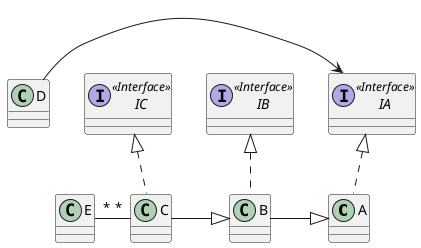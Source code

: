 @startuml

class A implements IA
Interface IA <<Interface>>
class B implements IB
Interface IB <<Interface>>
class C implements IC
Interface IC <<Interface>>

class D
class E
D -> IA
E "*" - "*" C
C -|> B
B -|> A

@enduml
